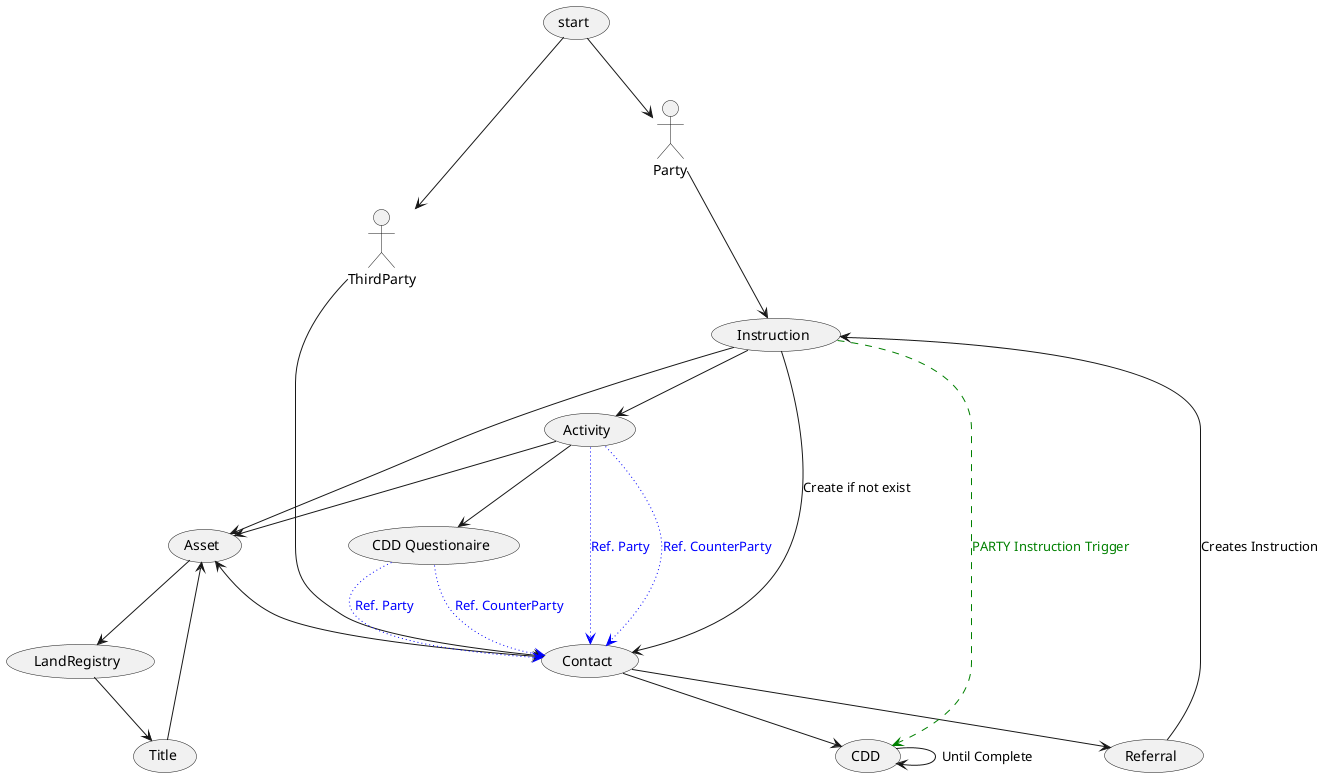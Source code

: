 @startuml cdd

(start) --> Party
(start) --> ThirdParty
Party --> (Instruction)
ThirdParty --> (Contact)
(Contact) --> (Referral)

(Instruction) --> (Contact) : Create if not exist

(Referral) --> (Instruction) : Creates Instruction
(Instruction) --> (Asset)
(Asset) --> (LandRegistry) 
(LandRegistry)  --> (Title)
(Title) --> (Asset)
(Asset) <--> (Contact)
(Contact) --> (CDD)
(CDD) --> (CDD) : Until Complete
(Instruction) --> (Activity)
'(Instruction) --> (CDD Questionaire) : TBS

(Activity) --> (Asset)
(Activity) --> (Contact) #blue;line.dotted;text:blue : Ref. Party
(Activity) --> (Contact) #blue;line.dotted;text:blue : Ref. CounterParty
(Activity) --> (CDD Questionaire)


(CDD Questionaire) ..> (Contact) #blue;line.dotted;text:blue : Ref. Party
(CDD Questionaire) ..> (Contact) #blue;line.dotted;text:blue : Ref. CounterParty

'(Activity) ..> (CDD) #green;line.dashed;text:green  : Tenancy Trigger
(Instruction) ..> (CDD) #green;line.dashed;text:green  : PARTY Instruction Trigger

@enduml

